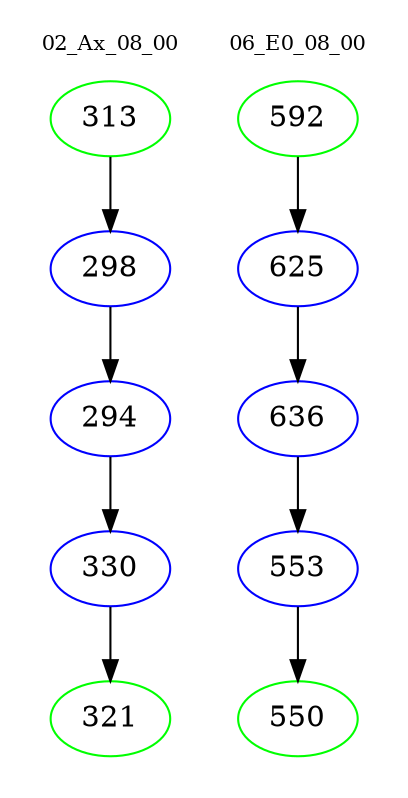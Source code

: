 digraph{
subgraph cluster_0 {
color = white
label = "02_Ax_08_00";
fontsize=10;
T0_313 [label="313", color="green"]
T0_313 -> T0_298 [color="black"]
T0_298 [label="298", color="blue"]
T0_298 -> T0_294 [color="black"]
T0_294 [label="294", color="blue"]
T0_294 -> T0_330 [color="black"]
T0_330 [label="330", color="blue"]
T0_330 -> T0_321 [color="black"]
T0_321 [label="321", color="green"]
}
subgraph cluster_1 {
color = white
label = "06_E0_08_00";
fontsize=10;
T1_592 [label="592", color="green"]
T1_592 -> T1_625 [color="black"]
T1_625 [label="625", color="blue"]
T1_625 -> T1_636 [color="black"]
T1_636 [label="636", color="blue"]
T1_636 -> T1_553 [color="black"]
T1_553 [label="553", color="blue"]
T1_553 -> T1_550 [color="black"]
T1_550 [label="550", color="green"]
}
}
